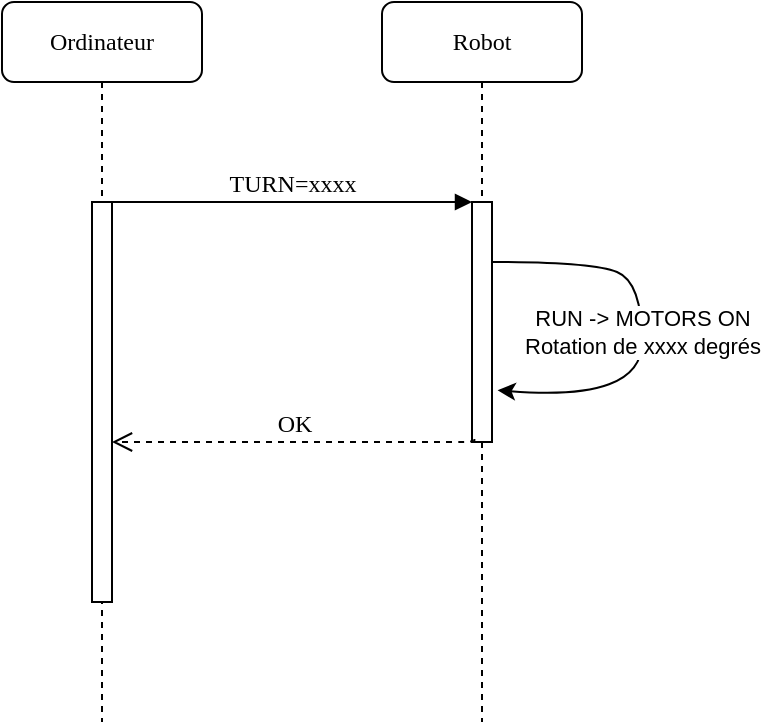 <mxfile version="22.0.3" type="device">
  <diagram name="Page-1" id="13e1069c-82ec-6db2-03f1-153e76fe0fe0">
    <mxGraphModel dx="1122" dy="852" grid="1" gridSize="10" guides="1" tooltips="1" connect="1" arrows="1" fold="1" page="1" pageScale="1" pageWidth="1100" pageHeight="850" background="none" math="0" shadow="0">
      <root>
        <mxCell id="0" />
        <mxCell id="1" parent="0" />
        <mxCell id="7baba1c4bc27f4b0-2" value="Robot" style="shape=umlLifeline;perimeter=lifelinePerimeter;whiteSpace=wrap;html=1;container=1;collapsible=0;recursiveResize=0;outlineConnect=0;rounded=1;shadow=0;comic=0;labelBackgroundColor=none;strokeWidth=1;fontFamily=Verdana;fontSize=12;align=center;" parent="1" vertex="1">
          <mxGeometry x="480" y="260" width="100" height="360" as="geometry" />
        </mxCell>
        <mxCell id="7baba1c4bc27f4b0-10" value="" style="html=1;points=[];perimeter=orthogonalPerimeter;rounded=0;shadow=0;comic=0;labelBackgroundColor=none;strokeWidth=1;fontFamily=Verdana;fontSize=12;align=center;" parent="7baba1c4bc27f4b0-2" vertex="1">
          <mxGeometry x="45" y="100" width="10" height="120" as="geometry" />
        </mxCell>
        <mxCell id="HzyZGsg6_ylir2WwqlqJ-1" value="" style="curved=1;endArrow=classic;html=1;rounded=0;entryX=1.279;entryY=0.784;entryDx=0;entryDy=0;entryPerimeter=0;" edge="1" parent="7baba1c4bc27f4b0-2" target="7baba1c4bc27f4b0-10">
          <mxGeometry width="50" height="50" relative="1" as="geometry">
            <mxPoint x="55" y="130" as="sourcePoint" />
            <mxPoint x="100" y="200" as="targetPoint" />
            <Array as="points">
              <mxPoint x="105" y="130" />
              <mxPoint x="130" y="140" />
              <mxPoint x="130" y="200" />
            </Array>
          </mxGeometry>
        </mxCell>
        <mxCell id="HzyZGsg6_ylir2WwqlqJ-2" value="RUN -&amp;gt; MOTORS ON&lt;br&gt;Rotation de xxxx degrés" style="edgeLabel;html=1;align=center;verticalAlign=middle;resizable=0;points=[];" vertex="1" connectable="0" parent="HzyZGsg6_ylir2WwqlqJ-1">
          <mxGeometry x="-0.134" y="1" relative="1" as="geometry">
            <mxPoint x="-1" y="11" as="offset" />
          </mxGeometry>
        </mxCell>
        <mxCell id="7baba1c4bc27f4b0-8" value="Ordinateur" style="shape=umlLifeline;perimeter=lifelinePerimeter;whiteSpace=wrap;html=1;container=1;collapsible=0;recursiveResize=0;outlineConnect=0;rounded=1;shadow=0;comic=0;labelBackgroundColor=none;strokeWidth=1;fontFamily=Verdana;fontSize=12;align=center;" parent="1" vertex="1">
          <mxGeometry x="290" y="260" width="100" height="360" as="geometry" />
        </mxCell>
        <mxCell id="7baba1c4bc27f4b0-9" value="" style="html=1;points=[];perimeter=orthogonalPerimeter;rounded=0;shadow=0;comic=0;labelBackgroundColor=none;strokeWidth=1;fontFamily=Verdana;fontSize=12;align=center;" parent="7baba1c4bc27f4b0-8" vertex="1">
          <mxGeometry x="45" y="100" width="10" height="200" as="geometry" />
        </mxCell>
        <mxCell id="7baba1c4bc27f4b0-30" value="OK" style="html=1;verticalAlign=bottom;endArrow=open;dashed=1;endSize=8;labelBackgroundColor=none;fontFamily=Verdana;fontSize=12;edgeStyle=elbowEdgeStyle;elbow=vertical;exitX=0.119;exitY=0.988;exitDx=0;exitDy=0;exitPerimeter=0;" parent="7baba1c4bc27f4b0-8" source="7baba1c4bc27f4b0-10" edge="1">
          <mxGeometry relative="1" as="geometry">
            <mxPoint x="55" y="220" as="targetPoint" />
            <Array as="points">
              <mxPoint x="495.5" y="220" />
            </Array>
            <mxPoint x="795.5" y="220" as="sourcePoint" />
          </mxGeometry>
        </mxCell>
        <mxCell id="7baba1c4bc27f4b0-11" value="TURN=xxxx" style="html=1;verticalAlign=bottom;endArrow=block;entryX=0;entryY=0;labelBackgroundColor=none;fontFamily=Verdana;fontSize=12;edgeStyle=elbowEdgeStyle;elbow=vertical;" parent="1" source="7baba1c4bc27f4b0-9" target="7baba1c4bc27f4b0-10" edge="1">
          <mxGeometry relative="1" as="geometry">
            <mxPoint x="410" y="370" as="sourcePoint" />
          </mxGeometry>
        </mxCell>
      </root>
    </mxGraphModel>
  </diagram>
</mxfile>
